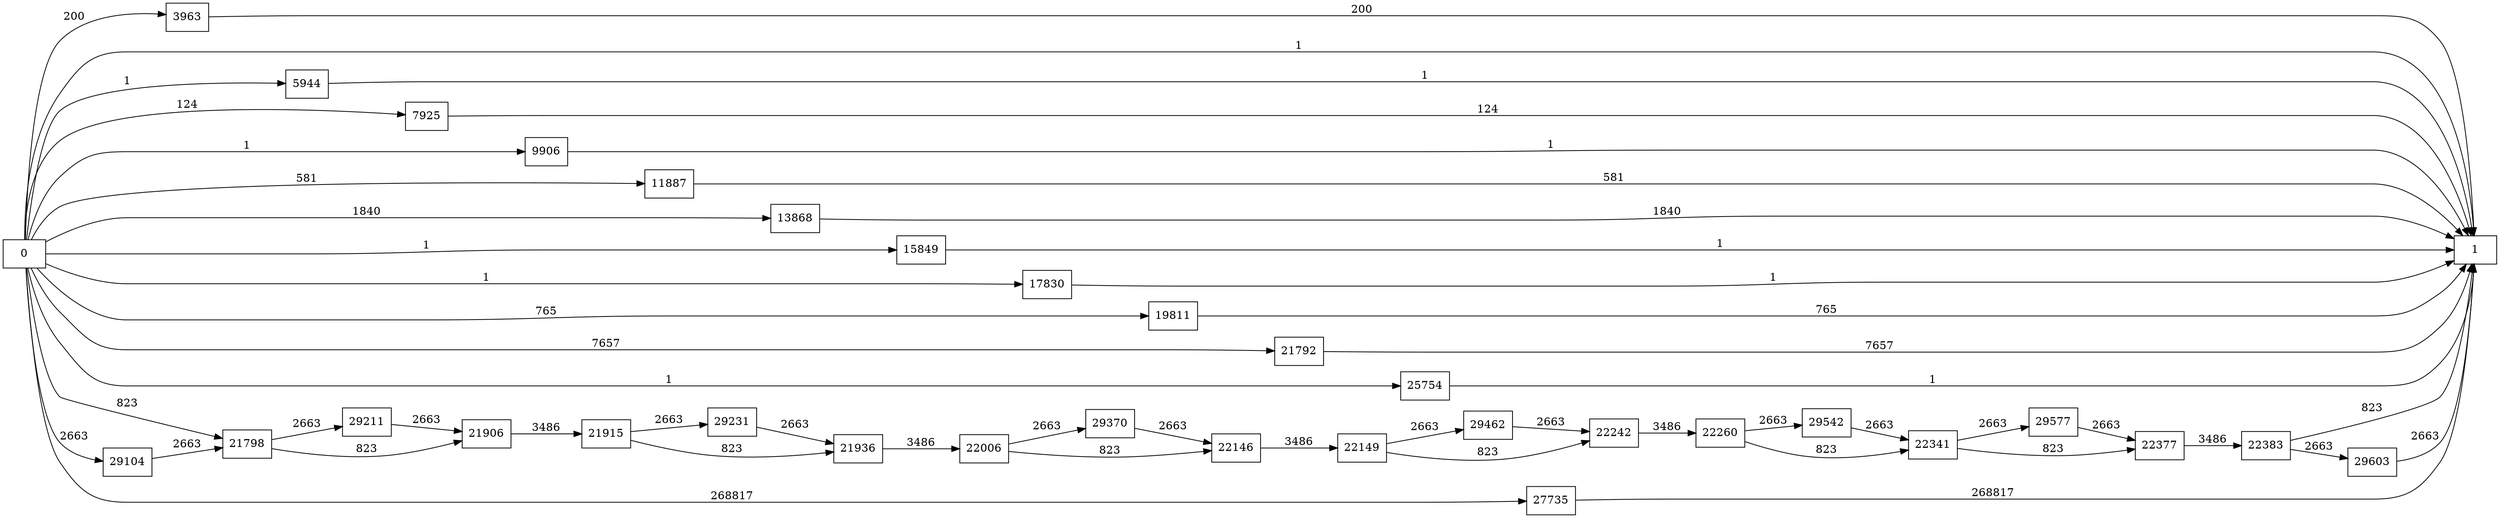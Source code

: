 digraph {
	graph [rankdir=LR]
	node [shape=rectangle]
	3963 -> 1 [label=200]
	5944 -> 1 [label=1]
	7925 -> 1 [label=124]
	9906 -> 1 [label=1]
	11887 -> 1 [label=581]
	13868 -> 1 [label=1840]
	15849 -> 1 [label=1]
	17830 -> 1 [label=1]
	19811 -> 1 [label=765]
	21792 -> 1 [label=7657]
	21798 -> 21906 [label=823]
	21798 -> 29211 [label=2663]
	21906 -> 21915 [label=3486]
	21915 -> 21936 [label=823]
	21915 -> 29231 [label=2663]
	21936 -> 22006 [label=3486]
	22006 -> 22146 [label=823]
	22006 -> 29370 [label=2663]
	22146 -> 22149 [label=3486]
	22149 -> 22242 [label=823]
	22149 -> 29462 [label=2663]
	22242 -> 22260 [label=3486]
	22260 -> 22341 [label=823]
	22260 -> 29542 [label=2663]
	22341 -> 22377 [label=823]
	22341 -> 29577 [label=2663]
	22377 -> 22383 [label=3486]
	22383 -> 1 [label=823]
	22383 -> 29603 [label=2663]
	25754 -> 1 [label=1]
	27735 -> 1 [label=268817]
	29104 -> 21798 [label=2663]
	29211 -> 21906 [label=2663]
	29231 -> 21936 [label=2663]
	29370 -> 22146 [label=2663]
	29462 -> 22242 [label=2663]
	29542 -> 22341 [label=2663]
	29577 -> 22377 [label=2663]
	29603 -> 1 [label=2663]
	0 -> 1 [label=1]
	0 -> 3963 [label=200]
	0 -> 5944 [label=1]
	0 -> 7925 [label=124]
	0 -> 9906 [label=1]
	0 -> 11887 [label=581]
	0 -> 13868 [label=1840]
	0 -> 15849 [label=1]
	0 -> 17830 [label=1]
	0 -> 19811 [label=765]
	0 -> 21792 [label=7657]
	0 -> 21798 [label=823]
	0 -> 25754 [label=1]
	0 -> 27735 [label=268817]
	0 -> 29104 [label=2663]
}
